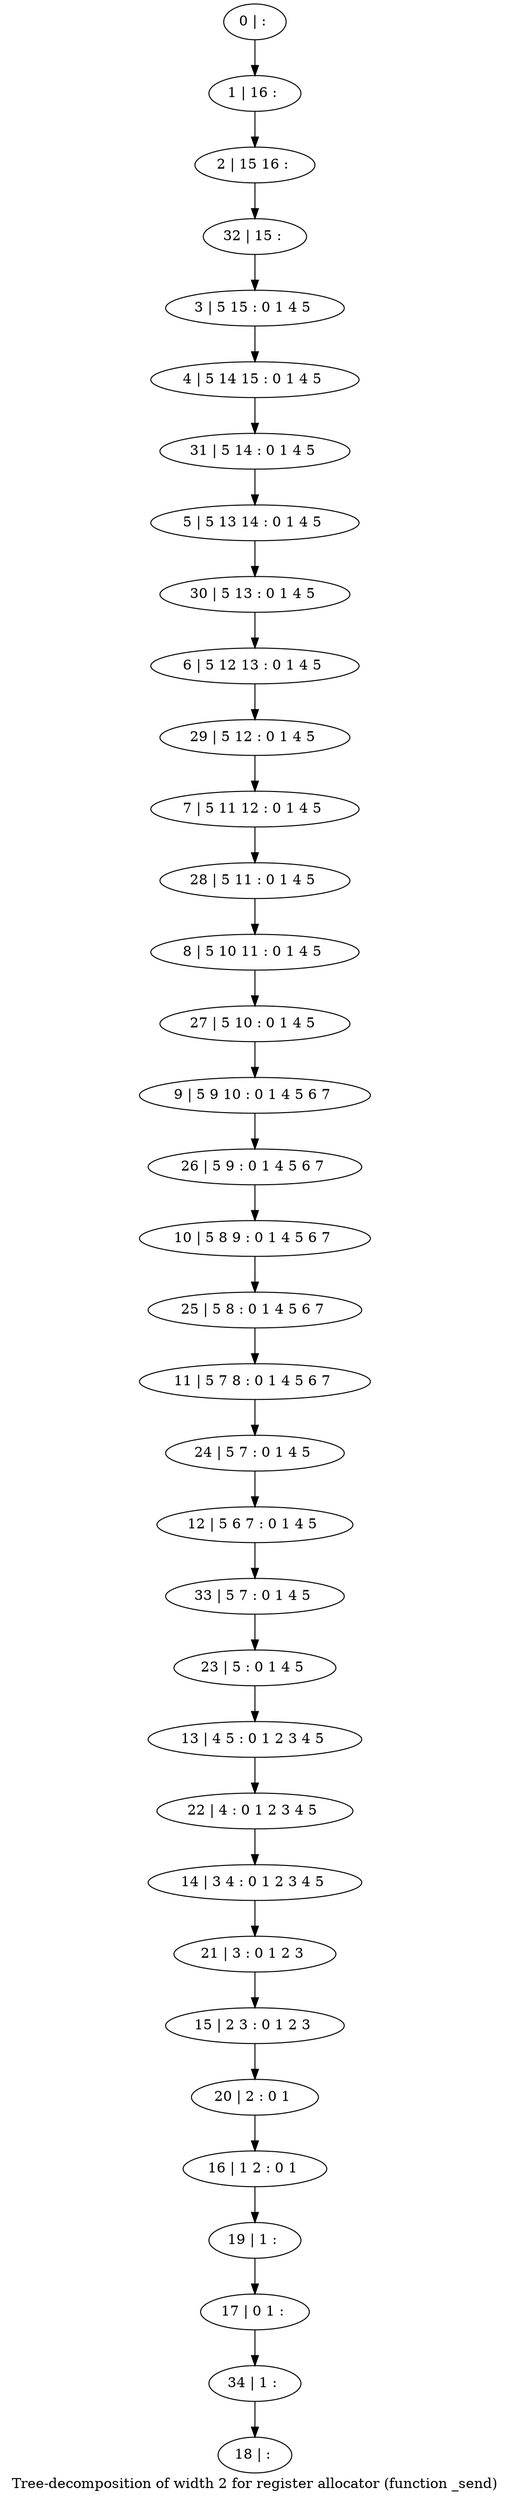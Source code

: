 digraph G {
graph [label="Tree-decomposition of width 2 for register allocator (function _send)"]
0[label="0 | : "];
1[label="1 | 16 : "];
2[label="2 | 15 16 : "];
3[label="3 | 5 15 : 0 1 4 5 "];
4[label="4 | 5 14 15 : 0 1 4 5 "];
5[label="5 | 5 13 14 : 0 1 4 5 "];
6[label="6 | 5 12 13 : 0 1 4 5 "];
7[label="7 | 5 11 12 : 0 1 4 5 "];
8[label="8 | 5 10 11 : 0 1 4 5 "];
9[label="9 | 5 9 10 : 0 1 4 5 6 7 "];
10[label="10 | 5 8 9 : 0 1 4 5 6 7 "];
11[label="11 | 5 7 8 : 0 1 4 5 6 7 "];
12[label="12 | 5 6 7 : 0 1 4 5 "];
13[label="13 | 4 5 : 0 1 2 3 4 5 "];
14[label="14 | 3 4 : 0 1 2 3 4 5 "];
15[label="15 | 2 3 : 0 1 2 3 "];
16[label="16 | 1 2 : 0 1 "];
17[label="17 | 0 1 : "];
18[label="18 | : "];
19[label="19 | 1 : "];
20[label="20 | 2 : 0 1 "];
21[label="21 | 3 : 0 1 2 3 "];
22[label="22 | 4 : 0 1 2 3 4 5 "];
23[label="23 | 5 : 0 1 4 5 "];
24[label="24 | 5 7 : 0 1 4 5 "];
25[label="25 | 5 8 : 0 1 4 5 6 7 "];
26[label="26 | 5 9 : 0 1 4 5 6 7 "];
27[label="27 | 5 10 : 0 1 4 5 "];
28[label="28 | 5 11 : 0 1 4 5 "];
29[label="29 | 5 12 : 0 1 4 5 "];
30[label="30 | 5 13 : 0 1 4 5 "];
31[label="31 | 5 14 : 0 1 4 5 "];
32[label="32 | 15 : "];
33[label="33 | 5 7 : 0 1 4 5 "];
34[label="34 | 1 : "];
0->1 ;
1->2 ;
3->4 ;
19->17 ;
16->19 ;
20->16 ;
15->20 ;
21->15 ;
14->21 ;
22->14 ;
13->22 ;
23->13 ;
24->12 ;
11->24 ;
25->11 ;
10->25 ;
26->10 ;
9->26 ;
27->9 ;
8->27 ;
28->8 ;
7->28 ;
29->7 ;
6->29 ;
30->6 ;
5->30 ;
31->5 ;
4->31 ;
32->3 ;
2->32 ;
33->23 ;
12->33 ;
34->18 ;
17->34 ;
}
